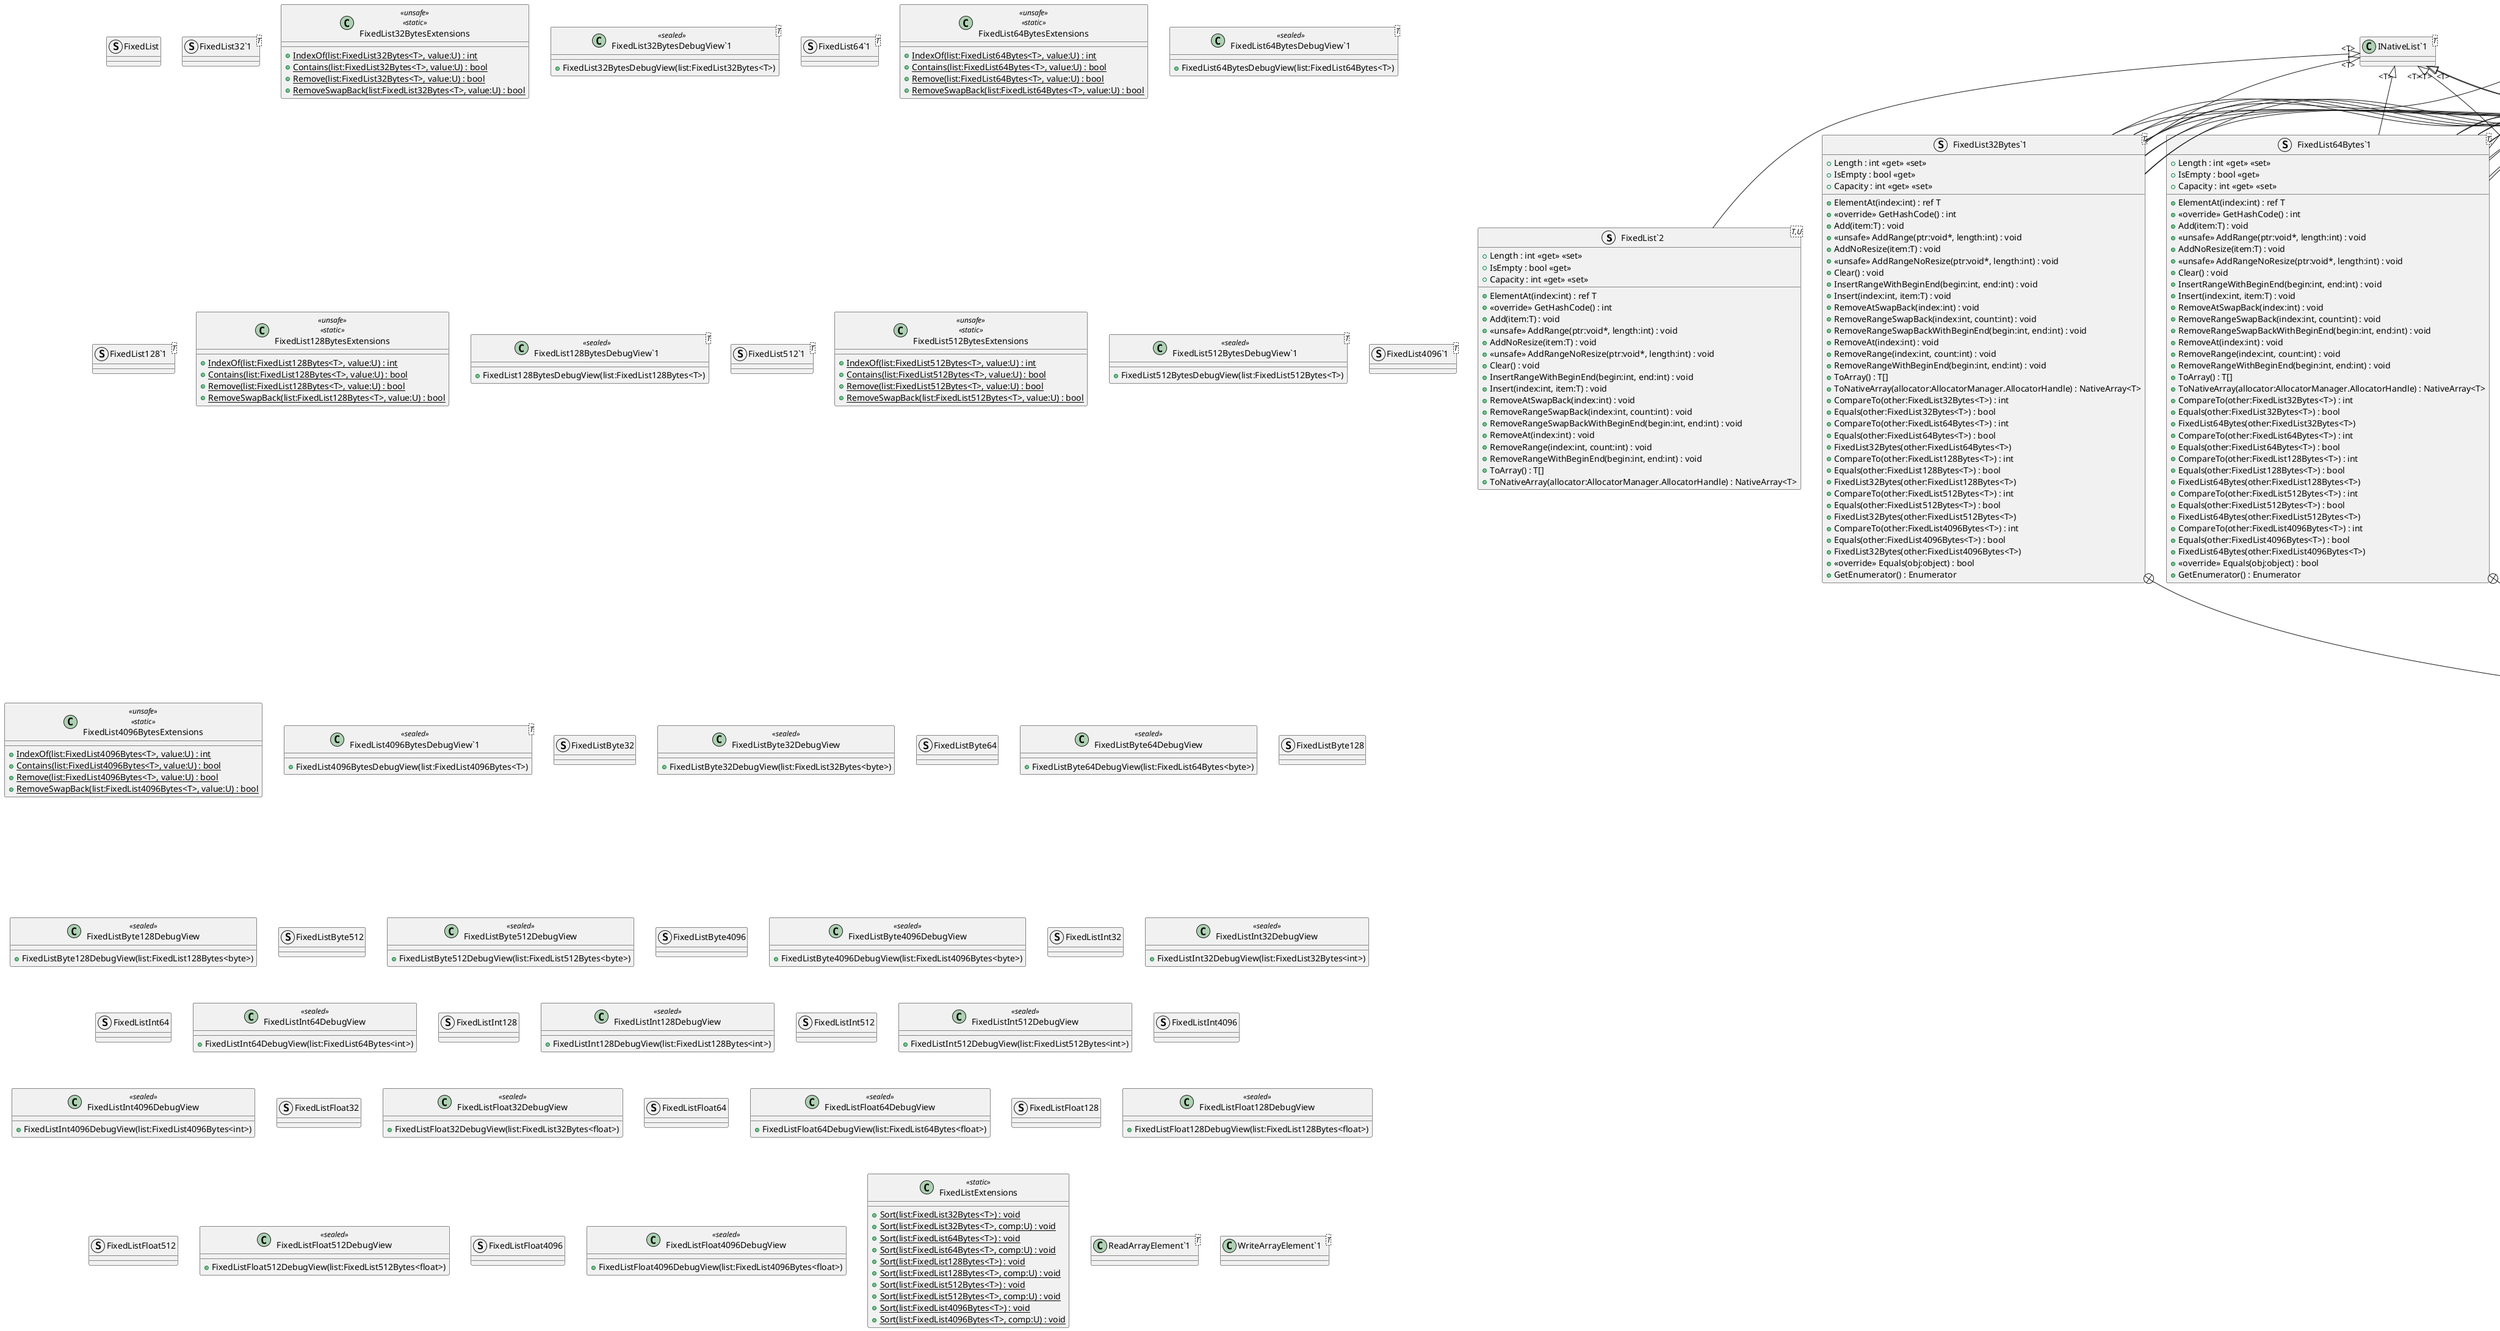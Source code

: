 @startuml
struct "FixedList`2"<T,U> {
    + Length : int <<get>> <<set>>
    + IsEmpty : bool <<get>>
    + Capacity : int <<get>> <<set>>
    + ElementAt(index:int) : ref T
    + <<override>> GetHashCode() : int
    + Add(item:T) : void
    + <<unsafe>> AddRange(ptr:void*, length:int) : void
    + AddNoResize(item:T) : void
    + <<unsafe>> AddRangeNoResize(ptr:void*, length:int) : void
    + Clear() : void
    + InsertRangeWithBeginEnd(begin:int, end:int) : void
    + Insert(index:int, item:T) : void
    + RemoveAtSwapBack(index:int) : void
    + RemoveRangeSwapBack(index:int, count:int) : void
    + RemoveRangeSwapBackWithBeginEnd(begin:int, end:int) : void
    + RemoveAt(index:int) : void
    + RemoveRange(index:int, count:int) : void
    + RemoveRangeWithBeginEnd(begin:int, end:int) : void
    + ToArray() : T[]
    + ToNativeArray(allocator:AllocatorManager.AllocatorHandle) : NativeArray<T>
}
struct FixedList {
}
struct "FixedList32`1"<T> {
}
struct "FixedList32Bytes`1"<T> {
    + Length : int <<get>> <<set>>
    + IsEmpty : bool <<get>>
    + Capacity : int <<get>> <<set>>
    + ElementAt(index:int) : ref T
    + <<override>> GetHashCode() : int
    + Add(item:T) : void
    + <<unsafe>> AddRange(ptr:void*, length:int) : void
    + AddNoResize(item:T) : void
    + <<unsafe>> AddRangeNoResize(ptr:void*, length:int) : void
    + Clear() : void
    + InsertRangeWithBeginEnd(begin:int, end:int) : void
    + Insert(index:int, item:T) : void
    + RemoveAtSwapBack(index:int) : void
    + RemoveRangeSwapBack(index:int, count:int) : void
    + RemoveRangeSwapBackWithBeginEnd(begin:int, end:int) : void
    + RemoveAt(index:int) : void
    + RemoveRange(index:int, count:int) : void
    + RemoveRangeWithBeginEnd(begin:int, end:int) : void
    + ToArray() : T[]
    + ToNativeArray(allocator:AllocatorManager.AllocatorHandle) : NativeArray<T>
    + CompareTo(other:FixedList32Bytes<T>) : int
    + Equals(other:FixedList32Bytes<T>) : bool
    + CompareTo(other:FixedList64Bytes<T>) : int
    + Equals(other:FixedList64Bytes<T>) : bool
    + FixedList32Bytes(other:FixedList64Bytes<T>)
    + CompareTo(other:FixedList128Bytes<T>) : int
    + Equals(other:FixedList128Bytes<T>) : bool
    + FixedList32Bytes(other:FixedList128Bytes<T>)
    + CompareTo(other:FixedList512Bytes<T>) : int
    + Equals(other:FixedList512Bytes<T>) : bool
    + FixedList32Bytes(other:FixedList512Bytes<T>)
    + CompareTo(other:FixedList4096Bytes<T>) : int
    + Equals(other:FixedList4096Bytes<T>) : bool
    + FixedList32Bytes(other:FixedList4096Bytes<T>)
    + <<override>> Equals(obj:object) : bool
    + GetEnumerator() : Enumerator
}
class FixedList32BytesExtensions <<unsafe>> <<static>> {
    + {static} IndexOf(list:FixedList32Bytes<T>, value:U) : int
    + {static} Contains(list:FixedList32Bytes<T>, value:U) : bool
    + {static} Remove(list:FixedList32Bytes<T>, value:U) : bool
    + {static} RemoveSwapBack(list:FixedList32Bytes<T>, value:U) : bool
}
class "FixedList32BytesDebugView`1"<T> <<sealed>> {
    + FixedList32BytesDebugView(list:FixedList32Bytes<T>)
}
struct "FixedList64`1"<T> {
}
struct "FixedList64Bytes`1"<T> {
    + Length : int <<get>> <<set>>
    + IsEmpty : bool <<get>>
    + Capacity : int <<get>> <<set>>
    + ElementAt(index:int) : ref T
    + <<override>> GetHashCode() : int
    + Add(item:T) : void
    + <<unsafe>> AddRange(ptr:void*, length:int) : void
    + AddNoResize(item:T) : void
    + <<unsafe>> AddRangeNoResize(ptr:void*, length:int) : void
    + Clear() : void
    + InsertRangeWithBeginEnd(begin:int, end:int) : void
    + Insert(index:int, item:T) : void
    + RemoveAtSwapBack(index:int) : void
    + RemoveRangeSwapBack(index:int, count:int) : void
    + RemoveRangeSwapBackWithBeginEnd(begin:int, end:int) : void
    + RemoveAt(index:int) : void
    + RemoveRange(index:int, count:int) : void
    + RemoveRangeWithBeginEnd(begin:int, end:int) : void
    + ToArray() : T[]
    + ToNativeArray(allocator:AllocatorManager.AllocatorHandle) : NativeArray<T>
    + CompareTo(other:FixedList32Bytes<T>) : int
    + Equals(other:FixedList32Bytes<T>) : bool
    + FixedList64Bytes(other:FixedList32Bytes<T>)
    + CompareTo(other:FixedList64Bytes<T>) : int
    + Equals(other:FixedList64Bytes<T>) : bool
    + CompareTo(other:FixedList128Bytes<T>) : int
    + Equals(other:FixedList128Bytes<T>) : bool
    + FixedList64Bytes(other:FixedList128Bytes<T>)
    + CompareTo(other:FixedList512Bytes<T>) : int
    + Equals(other:FixedList512Bytes<T>) : bool
    + FixedList64Bytes(other:FixedList512Bytes<T>)
    + CompareTo(other:FixedList4096Bytes<T>) : int
    + Equals(other:FixedList4096Bytes<T>) : bool
    + FixedList64Bytes(other:FixedList4096Bytes<T>)
    + <<override>> Equals(obj:object) : bool
    + GetEnumerator() : Enumerator
}
class FixedList64BytesExtensions <<unsafe>> <<static>> {
    + {static} IndexOf(list:FixedList64Bytes<T>, value:U) : int
    + {static} Contains(list:FixedList64Bytes<T>, value:U) : bool
    + {static} Remove(list:FixedList64Bytes<T>, value:U) : bool
    + {static} RemoveSwapBack(list:FixedList64Bytes<T>, value:U) : bool
}
class "FixedList64BytesDebugView`1"<T> <<sealed>> {
    + FixedList64BytesDebugView(list:FixedList64Bytes<T>)
}
struct "FixedList128`1"<T> {
}
struct "FixedList128Bytes`1"<T> {
    + Length : int <<get>> <<set>>
    + IsEmpty : bool <<get>>
    + Capacity : int <<get>> <<set>>
    + ElementAt(index:int) : ref T
    + <<override>> GetHashCode() : int
    + Add(item:T) : void
    + <<unsafe>> AddRange(ptr:void*, length:int) : void
    + AddNoResize(item:T) : void
    + <<unsafe>> AddRangeNoResize(ptr:void*, length:int) : void
    + Clear() : void
    + InsertRangeWithBeginEnd(begin:int, end:int) : void
    + Insert(index:int, item:T) : void
    + RemoveAtSwapBack(index:int) : void
    + RemoveRangeSwapBack(index:int, count:int) : void
    + RemoveRangeSwapBackWithBeginEnd(begin:int, end:int) : void
    + RemoveAt(index:int) : void
    + RemoveRange(index:int, count:int) : void
    + RemoveRangeWithBeginEnd(begin:int, end:int) : void
    + ToArray() : T[]
    + ToNativeArray(allocator:AllocatorManager.AllocatorHandle) : NativeArray<T>
    + CompareTo(other:FixedList32Bytes<T>) : int
    + Equals(other:FixedList32Bytes<T>) : bool
    + FixedList128Bytes(other:FixedList32Bytes<T>)
    + CompareTo(other:FixedList64Bytes<T>) : int
    + Equals(other:FixedList64Bytes<T>) : bool
    + FixedList128Bytes(other:FixedList64Bytes<T>)
    + CompareTo(other:FixedList128Bytes<T>) : int
    + Equals(other:FixedList128Bytes<T>) : bool
    + CompareTo(other:FixedList512Bytes<T>) : int
    + Equals(other:FixedList512Bytes<T>) : bool
    + FixedList128Bytes(other:FixedList512Bytes<T>)
    + CompareTo(other:FixedList4096Bytes<T>) : int
    + Equals(other:FixedList4096Bytes<T>) : bool
    + FixedList128Bytes(other:FixedList4096Bytes<T>)
    + <<override>> Equals(obj:object) : bool
    + GetEnumerator() : Enumerator
}
class FixedList128BytesExtensions <<unsafe>> <<static>> {
    + {static} IndexOf(list:FixedList128Bytes<T>, value:U) : int
    + {static} Contains(list:FixedList128Bytes<T>, value:U) : bool
    + {static} Remove(list:FixedList128Bytes<T>, value:U) : bool
    + {static} RemoveSwapBack(list:FixedList128Bytes<T>, value:U) : bool
}
class "FixedList128BytesDebugView`1"<T> <<sealed>> {
    + FixedList128BytesDebugView(list:FixedList128Bytes<T>)
}
struct "FixedList512`1"<T> {
}
struct "FixedList512Bytes`1"<T> {
    + Length : int <<get>> <<set>>
    + IsEmpty : bool <<get>>
    + Capacity : int <<get>> <<set>>
    + ElementAt(index:int) : ref T
    + <<override>> GetHashCode() : int
    + Add(item:T) : void
    + <<unsafe>> AddRange(ptr:void*, length:int) : void
    + AddNoResize(item:T) : void
    + <<unsafe>> AddRangeNoResize(ptr:void*, length:int) : void
    + Clear() : void
    + InsertRangeWithBeginEnd(begin:int, end:int) : void
    + Insert(index:int, item:T) : void
    + RemoveAtSwapBack(index:int) : void
    + RemoveRangeSwapBack(index:int, count:int) : void
    + RemoveRangeSwapBackWithBeginEnd(begin:int, end:int) : void
    + RemoveAt(index:int) : void
    + RemoveRange(index:int, count:int) : void
    + RemoveRangeWithBeginEnd(begin:int, end:int) : void
    + ToArray() : T[]
    + ToNativeArray(allocator:AllocatorManager.AllocatorHandle) : NativeArray<T>
    + CompareTo(other:FixedList32Bytes<T>) : int
    + Equals(other:FixedList32Bytes<T>) : bool
    + FixedList512Bytes(other:FixedList32Bytes<T>)
    + CompareTo(other:FixedList64Bytes<T>) : int
    + Equals(other:FixedList64Bytes<T>) : bool
    + FixedList512Bytes(other:FixedList64Bytes<T>)
    + CompareTo(other:FixedList128Bytes<T>) : int
    + Equals(other:FixedList128Bytes<T>) : bool
    + FixedList512Bytes(other:FixedList128Bytes<T>)
    + CompareTo(other:FixedList512Bytes<T>) : int
    + Equals(other:FixedList512Bytes<T>) : bool
    + CompareTo(other:FixedList4096Bytes<T>) : int
    + Equals(other:FixedList4096Bytes<T>) : bool
    + FixedList512Bytes(other:FixedList4096Bytes<T>)
    + <<override>> Equals(obj:object) : bool
    + GetEnumerator() : Enumerator
}
class FixedList512BytesExtensions <<unsafe>> <<static>> {
    + {static} IndexOf(list:FixedList512Bytes<T>, value:U) : int
    + {static} Contains(list:FixedList512Bytes<T>, value:U) : bool
    + {static} Remove(list:FixedList512Bytes<T>, value:U) : bool
    + {static} RemoveSwapBack(list:FixedList512Bytes<T>, value:U) : bool
}
class "FixedList512BytesDebugView`1"<T> <<sealed>> {
    + FixedList512BytesDebugView(list:FixedList512Bytes<T>)
}
struct "FixedList4096`1"<T> {
}
struct "FixedList4096Bytes`1"<T> {
    + Length : int <<get>> <<set>>
    + IsEmpty : bool <<get>>
    + Capacity : int <<get>> <<set>>
    + ElementAt(index:int) : ref T
    + <<override>> GetHashCode() : int
    + Add(item:T) : void
    + <<unsafe>> AddRange(ptr:void*, length:int) : void
    + AddNoResize(item:T) : void
    + <<unsafe>> AddRangeNoResize(ptr:void*, length:int) : void
    + Clear() : void
    + InsertRangeWithBeginEnd(begin:int, end:int) : void
    + Insert(index:int, item:T) : void
    + RemoveAtSwapBack(index:int) : void
    + RemoveRangeSwapBack(index:int, count:int) : void
    + RemoveRangeSwapBackWithBeginEnd(begin:int, end:int) : void
    + RemoveAt(index:int) : void
    + RemoveRange(index:int, count:int) : void
    + RemoveRangeWithBeginEnd(begin:int, end:int) : void
    + ToArray() : T[]
    + ToNativeArray(allocator:AllocatorManager.AllocatorHandle) : NativeArray<T>
    + CompareTo(other:FixedList32Bytes<T>) : int
    + Equals(other:FixedList32Bytes<T>) : bool
    + FixedList4096Bytes(other:FixedList32Bytes<T>)
    + CompareTo(other:FixedList64Bytes<T>) : int
    + Equals(other:FixedList64Bytes<T>) : bool
    + FixedList4096Bytes(other:FixedList64Bytes<T>)
    + CompareTo(other:FixedList128Bytes<T>) : int
    + Equals(other:FixedList128Bytes<T>) : bool
    + FixedList4096Bytes(other:FixedList128Bytes<T>)
    + CompareTo(other:FixedList512Bytes<T>) : int
    + Equals(other:FixedList512Bytes<T>) : bool
    + FixedList4096Bytes(other:FixedList512Bytes<T>)
    + CompareTo(other:FixedList4096Bytes<T>) : int
    + Equals(other:FixedList4096Bytes<T>) : bool
    + <<override>> Equals(obj:object) : bool
    + GetEnumerator() : Enumerator
}
class FixedList4096BytesExtensions <<unsafe>> <<static>> {
    + {static} IndexOf(list:FixedList4096Bytes<T>, value:U) : int
    + {static} Contains(list:FixedList4096Bytes<T>, value:U) : bool
    + {static} Remove(list:FixedList4096Bytes<T>, value:U) : bool
    + {static} RemoveSwapBack(list:FixedList4096Bytes<T>, value:U) : bool
}
class "FixedList4096BytesDebugView`1"<T> <<sealed>> {
    + FixedList4096BytesDebugView(list:FixedList4096Bytes<T>)
}
struct FixedListByte32 {
}
class FixedListByte32DebugView <<sealed>> {
    + FixedListByte32DebugView(list:FixedList32Bytes<byte>)
}
struct FixedListByte64 {
}
class FixedListByte64DebugView <<sealed>> {
    + FixedListByte64DebugView(list:FixedList64Bytes<byte>)
}
struct FixedListByte128 {
}
class FixedListByte128DebugView <<sealed>> {
    + FixedListByte128DebugView(list:FixedList128Bytes<byte>)
}
struct FixedListByte512 {
}
class FixedListByte512DebugView <<sealed>> {
    + FixedListByte512DebugView(list:FixedList512Bytes<byte>)
}
struct FixedListByte4096 {
}
class FixedListByte4096DebugView <<sealed>> {
    + FixedListByte4096DebugView(list:FixedList4096Bytes<byte>)
}
struct FixedListInt32 {
}
class FixedListInt32DebugView <<sealed>> {
    + FixedListInt32DebugView(list:FixedList32Bytes<int>)
}
struct FixedListInt64 {
}
class FixedListInt64DebugView <<sealed>> {
    + FixedListInt64DebugView(list:FixedList64Bytes<int>)
}
struct FixedListInt128 {
}
class FixedListInt128DebugView <<sealed>> {
    + FixedListInt128DebugView(list:FixedList128Bytes<int>)
}
struct FixedListInt512 {
}
class FixedListInt512DebugView <<sealed>> {
    + FixedListInt512DebugView(list:FixedList512Bytes<int>)
}
struct FixedListInt4096 {
}
class FixedListInt4096DebugView <<sealed>> {
    + FixedListInt4096DebugView(list:FixedList4096Bytes<int>)
}
struct FixedListFloat32 {
}
class FixedListFloat32DebugView <<sealed>> {
    + FixedListFloat32DebugView(list:FixedList32Bytes<float>)
}
struct FixedListFloat64 {
}
class FixedListFloat64DebugView <<sealed>> {
    + FixedListFloat64DebugView(list:FixedList64Bytes<float>)
}
struct FixedListFloat128 {
}
class FixedListFloat128DebugView <<sealed>> {
    + FixedListFloat128DebugView(list:FixedList128Bytes<float>)
}
struct FixedListFloat512 {
}
class FixedListFloat512DebugView <<sealed>> {
    + FixedListFloat512DebugView(list:FixedList512Bytes<float>)
}
struct FixedListFloat4096 {
}
class FixedListFloat4096DebugView <<sealed>> {
    + FixedListFloat4096DebugView(list:FixedList4096Bytes<float>)
}
class FixedListExtensions <<static>> {
    + {static} Sort(list:FixedList32Bytes<T>) : void
    + {static} Sort(list:FixedList32Bytes<T>, comp:U) : void
    + {static} Sort(list:FixedList64Bytes<T>) : void
    + {static} Sort(list:FixedList64Bytes<T>, comp:U) : void
    + {static} Sort(list:FixedList128Bytes<T>) : void
    + {static} Sort(list:FixedList128Bytes<T>, comp:U) : void
    + {static} Sort(list:FixedList512Bytes<T>) : void
    + {static} Sort(list:FixedList512Bytes<T>, comp:U) : void
    + {static} Sort(list:FixedList4096Bytes<T>) : void
    + {static} Sort(list:FixedList4096Bytes<T>, comp:U) : void
}
class "INativeList`1"<T> {
}
class "ReadArrayElement`1"<T> {
}
class "WriteArrayElement`1"<T> {
}
class "IEnumerable`1"<T> {
}
class "IEquatable`1"<T> {
}
class "IComparable`1"<T> {
}
struct Enumerator {
    + Enumerator(list:FixedList32Bytes<T>)
    + Dispose() : void
    + MoveNext() : bool
    + Reset() : void
}
struct Enumerator {
    + Enumerator(list:FixedList64Bytes<T>)
    + Dispose() : void
    + MoveNext() : bool
    + Reset() : void
}
struct Enumerator {
    + Enumerator(list:FixedList128Bytes<T>)
    + Dispose() : void
    + MoveNext() : bool
    + Reset() : void
}
struct Enumerator {
    + Enumerator(list:FixedList512Bytes<T>)
    + Dispose() : void
    + MoveNext() : bool
    + Reset() : void
}
struct Enumerator {
    + Enumerator(list:FixedList4096Bytes<T>)
    + Dispose() : void
    + MoveNext() : bool
    + Reset() : void
}
class "IEnumerator`1"<T> {
}
"INativeList`1" "<T>" <|-- "FixedList`2"
"INativeList`1" "<T>" <|-- "FixedList32Bytes`1"
"IEnumerable`1" "<T>" <|-- "FixedList32Bytes`1"
"IEquatable`1" "<FixedList32Bytes<T>>" <|-- "FixedList32Bytes`1"
"IComparable`1" "<FixedList32Bytes<T>>" <|-- "FixedList32Bytes`1"
"IEquatable`1" "<FixedList64Bytes<T>>" <|-- "FixedList32Bytes`1"
"IComparable`1" "<FixedList64Bytes<T>>" <|-- "FixedList32Bytes`1"
"IEquatable`1" "<FixedList128Bytes<T>>" <|-- "FixedList32Bytes`1"
"IComparable`1" "<FixedList128Bytes<T>>" <|-- "FixedList32Bytes`1"
"IEquatable`1" "<FixedList512Bytes<T>>" <|-- "FixedList32Bytes`1"
"IComparable`1" "<FixedList512Bytes<T>>" <|-- "FixedList32Bytes`1"
"IEquatable`1" "<FixedList4096Bytes<T>>" <|-- "FixedList32Bytes`1"
"IComparable`1" "<FixedList4096Bytes<T>>" <|-- "FixedList32Bytes`1"
"INativeList`1" "<T>" <|-- "FixedList64Bytes`1"
"IEnumerable`1" "<T>" <|-- "FixedList64Bytes`1"
"IEquatable`1" "<FixedList32Bytes<T>>" <|-- "FixedList64Bytes`1"
"IComparable`1" "<FixedList32Bytes<T>>" <|-- "FixedList64Bytes`1"
"IEquatable`1" "<FixedList64Bytes<T>>" <|-- "FixedList64Bytes`1"
"IComparable`1" "<FixedList64Bytes<T>>" <|-- "FixedList64Bytes`1"
"IEquatable`1" "<FixedList128Bytes<T>>" <|-- "FixedList64Bytes`1"
"IComparable`1" "<FixedList128Bytes<T>>" <|-- "FixedList64Bytes`1"
"IEquatable`1" "<FixedList512Bytes<T>>" <|-- "FixedList64Bytes`1"
"IComparable`1" "<FixedList512Bytes<T>>" <|-- "FixedList64Bytes`1"
"IEquatable`1" "<FixedList4096Bytes<T>>" <|-- "FixedList64Bytes`1"
"IComparable`1" "<FixedList4096Bytes<T>>" <|-- "FixedList64Bytes`1"
"INativeList`1" "<T>" <|-- "FixedList128Bytes`1"
"IEnumerable`1" "<T>" <|-- "FixedList128Bytes`1"
"IEquatable`1" "<FixedList32Bytes<T>>" <|-- "FixedList128Bytes`1"
"IComparable`1" "<FixedList32Bytes<T>>" <|-- "FixedList128Bytes`1"
"IEquatable`1" "<FixedList64Bytes<T>>" <|-- "FixedList128Bytes`1"
"IComparable`1" "<FixedList64Bytes<T>>" <|-- "FixedList128Bytes`1"
"IEquatable`1" "<FixedList128Bytes<T>>" <|-- "FixedList128Bytes`1"
"IComparable`1" "<FixedList128Bytes<T>>" <|-- "FixedList128Bytes`1"
"IEquatable`1" "<FixedList512Bytes<T>>" <|-- "FixedList128Bytes`1"
"IComparable`1" "<FixedList512Bytes<T>>" <|-- "FixedList128Bytes`1"
"IEquatable`1" "<FixedList4096Bytes<T>>" <|-- "FixedList128Bytes`1"
"IComparable`1" "<FixedList4096Bytes<T>>" <|-- "FixedList128Bytes`1"
"INativeList`1" "<T>" <|-- "FixedList512Bytes`1"
"IEnumerable`1" "<T>" <|-- "FixedList512Bytes`1"
"IEquatable`1" "<FixedList32Bytes<T>>" <|-- "FixedList512Bytes`1"
"IComparable`1" "<FixedList32Bytes<T>>" <|-- "FixedList512Bytes`1"
"IEquatable`1" "<FixedList64Bytes<T>>" <|-- "FixedList512Bytes`1"
"IComparable`1" "<FixedList64Bytes<T>>" <|-- "FixedList512Bytes`1"
"IEquatable`1" "<FixedList128Bytes<T>>" <|-- "FixedList512Bytes`1"
"IComparable`1" "<FixedList128Bytes<T>>" <|-- "FixedList512Bytes`1"
"IEquatable`1" "<FixedList512Bytes<T>>" <|-- "FixedList512Bytes`1"
"IComparable`1" "<FixedList512Bytes<T>>" <|-- "FixedList512Bytes`1"
"IEquatable`1" "<FixedList4096Bytes<T>>" <|-- "FixedList512Bytes`1"
"IComparable`1" "<FixedList4096Bytes<T>>" <|-- "FixedList512Bytes`1"
"INativeList`1" "<T>" <|-- "FixedList4096Bytes`1"
"IEnumerable`1" "<T>" <|-- "FixedList4096Bytes`1"
"IEquatable`1" "<FixedList32Bytes<T>>" <|-- "FixedList4096Bytes`1"
"IComparable`1" "<FixedList32Bytes<T>>" <|-- "FixedList4096Bytes`1"
"IEquatable`1" "<FixedList64Bytes<T>>" <|-- "FixedList4096Bytes`1"
"IComparable`1" "<FixedList64Bytes<T>>" <|-- "FixedList4096Bytes`1"
"IEquatable`1" "<FixedList128Bytes<T>>" <|-- "FixedList4096Bytes`1"
"IComparable`1" "<FixedList128Bytes<T>>" <|-- "FixedList4096Bytes`1"
"IEquatable`1" "<FixedList512Bytes<T>>" <|-- "FixedList4096Bytes`1"
"IComparable`1" "<FixedList512Bytes<T>>" <|-- "FixedList4096Bytes`1"
"IEquatable`1" "<FixedList4096Bytes<T>>" <|-- "FixedList4096Bytes`1"
"IComparable`1" "<FixedList4096Bytes<T>>" <|-- "FixedList4096Bytes`1"
"FixedList32Bytes`1" +-- Enumerator
"IEnumerator`1" "<T>" <|-- Enumerator
Enumerator --> "Current" T
"FixedList64Bytes`1" +-- Enumerator
"IEnumerator`1" "<T>" <|-- Enumerator
Enumerator --> "Current" T
"FixedList128Bytes`1" +-- Enumerator
"IEnumerator`1" "<T>" <|-- Enumerator
Enumerator --> "Current" T
"FixedList512Bytes`1" +-- Enumerator
"IEnumerator`1" "<T>" <|-- Enumerator
Enumerator --> "Current" T
"FixedList4096Bytes`1" +-- Enumerator
"IEnumerator`1" "<T>" <|-- Enumerator
Enumerator --> "Current" T
@enduml
